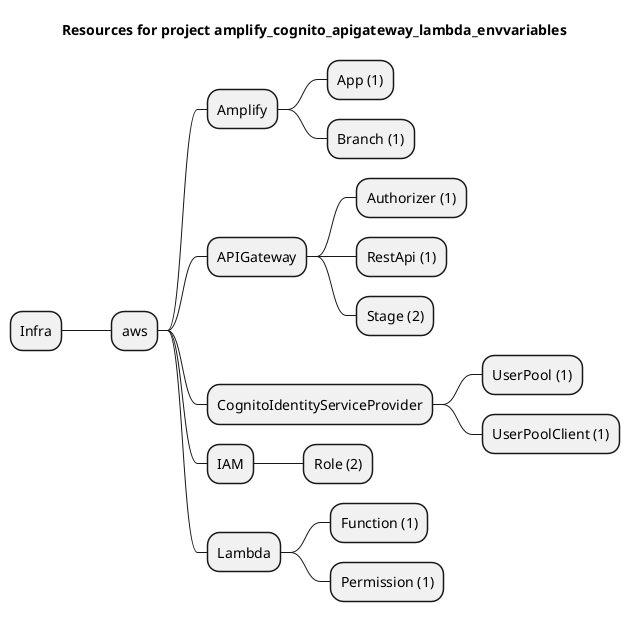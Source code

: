 @startmindmap
title Resources for project amplify_cognito_apigateway_lambda_envvariables
skinparam monochrome true
+ Infra
++ aws
+++ Amplify
++++ App (1)
++++ Branch (1)
+++ APIGateway
++++ Authorizer (1)
++++ RestApi (1)
++++ Stage (2)
+++ CognitoIdentityServiceProvider
++++ UserPool (1)
++++ UserPoolClient (1)
+++ IAM
++++ Role (2)
+++ Lambda
++++ Function (1)
++++ Permission (1)
@endmindmap